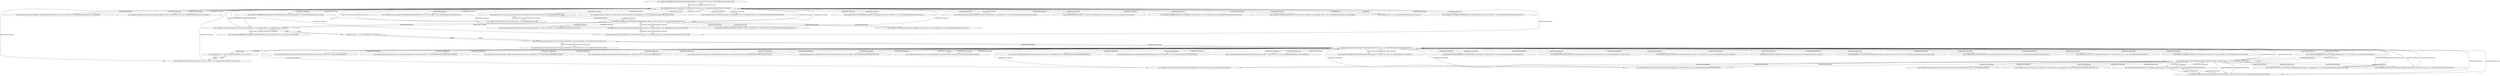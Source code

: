 digraph example {
    N96bc4474d09f18eb71a72075f17e4da6[label="Para_2006[ERC20(0xffffffff00000000000000010000000000000000)](eth=3227844.0415357095, usd=0.00000000000012358620005673865)"];
    N99545ff6775b179f1e6e07a8479f1f14[label="Para_2006[ERC20(0x3795c36e7d12a8c252a20c5a7b455f7c57b60283)](eth=25873622501540.188, usd=0.0000009906372939711639)"];
    N484b97400b003abbb60fb8ad0e6384f2[label="Para_2006[ERC20(0xc4335b1b76fa6d52877b3046eca68f6e708a27dd)](eth=0.05523304422358596, usd=0.000000000000000000002114737256608955)"];
    Nd12a516450c0756bf7bc709b54863e92[label="Para_2006[ERC20(0xdd90e5e87a2081dcf0391920868ebc2ffb81a1af)](eth=20.798876056977363, usd=0.0000000000000000007963377487438867)"];
    N7e09708a4dc14de711029fcd587a2486[label="Para_2006[XC20(18446744073709551619)](eth=9.077897757483017, usd=0.0000000000000000003475703515765737)"];
    Na0dcd20935ca9a7806e5ca2375cf228e[label="Para_2004[ERC20(0x765277eebeca2e31912c9946eae1021199b39c61)](eth=2.8810984291819746, usd=0.0000000000000000010011265134781758)"];
    N3ac84421955d04a81000a82412936fe4[label="Para_2004[ERC20(0xffffffff5ac1f9a51a93f5c527385edf7fe98a52)](eth=477728271690385.9, usd=0.00016600142299308534)"];
    Nd3fbe451766f6f7383c32b18e11d9bed[label="Para_2004[ERC20(0xc9baa8cfdde8e328787e29b4b078abf2dadc2055)](eth=706.4228906501648, usd=0.00000000000000024546842218041594)"];
    Nf6f2d510d15e5f2a9fe5dabd59c94d72[label="Para_2006[ERC20(0x6de33698e9e9b787e09d3bd7771ef63557e148bb)](eth=25.794048433065704, usd=0.000000000000000000987590598833707)"];
    Nfff57d8ed91c1dbff50fbea3ef2289be[label="Para_2006[ERC20(0x733ebcc6df85f8266349defd0980f8ced9b45f35)](eth=25.642620661904054, usd=0.00000000000000000098179280235404)"];
    N1471fce1b124b519ae6bb4419b4f4132[label="Para_2004[ERC20(0x191cf2602ca2e534c5ccae7bcbf4c46a704bb949)](eth=1495438838.9091222, usd=0.0000000005196363497174987)"];
    N049d8e96ac047db66a182a82df7b0636[label="Para_2004[ERC20(0x8f552a71efe5eefc207bf75485b356a0b3f01ec9)](eth=448604049328.4788, usd=0.0000001558813136293738)"];
    N5baad927d892fc1144634edd8a0b9b37[label="Para_2004[Native](eth=1, usd=0.0000000000000000003475703515765737)"];
    Nfdff768b6144992ec65049f870b8f75e[label="Para_2004[ERC20(0xacc15dc74880c9944775448304b263d191c6077f)](eth=1, usd=0.00000000000000000034748084388162464)"];
    Ndd677a272f2a393d1dc4c6901a99fbb8[label="Para_2004[ERC20(0xa649325aa7c5093d12d6f98eb4378deae68ce23f)](eth=2.8677019275595295, usd=0.0000000000000000009964714857893469)"];
    N9662d2d03ef809c01a0bbe46c59b5e70[label="Para_2004[ERC20(0xcbabee0658725b5b21e1512244734a5d5c6b51d6)](eth=0.41182199031181577, usd=0.00000000000000000014310025272255999)"];
    N2291c13af1d8ac0bfe06ecb60ff221d5[label="Para_2004[ERC20(0x595c8481c48894771ce8fade54ac6bf59093f9e8)](eth=949.2135843560561, usd=0.000000000000000330862005238657)"];
    Nbe1899c09b1bc72356ef7565b64f889a[label="Para_2004[ERC20(0xe57ebd2d67b462e9926e04a8e33f01cd0d64346d)](eth=478068067421319.2, usd=0.00016611949550041742)"];
    N49713b7ae97a757af02741790886f371[label="Para_2004[ERC20(0x8ece0d14d619fe26e2c14c4a92c2f9e8634a039e)](eth=0.021093595148526722, usd=0.000000000000000000007329620242707409)"];
    Nb1f3d96c408d3f6804aafdf066fc02b4[label="Para_2004[ERC20(0x4792c1ecb969b036eb51330c63bd27899a13d84e)](eth=33.56811471066801, usd=0.0000000000000000116642768271781)"];
    N01700d2d62496775b0b1f86a44f2ec93[label="Para_2004[ERC20(0xc19281f22a075e0f10351cd5d6ea9f0ac63d4327)](eth=0.5754460080824372, usd=0.00000000000000000019995646449679746)"];
    Nfeb50157e9ee71ffb6c20266e8a3d27d[label="Para_2004[ERC20(0x085416975fe14c2a731a97ec38b9bf8135231f62)](eth=62933712529.58647, usd=0.00000002186825953838428)"];
    N8444cc51595f5de028b2c1a35e20d60b[label="Para_2004[ERC20(0xfa9343c3897324496a05fc75abed6bac29f8a40f)](eth=3436.0924312955526, usd=0.000000000000001193976297681842)"];
    Ne1aabb10a0dc188de59dd3d305282d21[label="Para_2006[ERC20(0xffffffff00000000000000010000000000000004)](eth=4364766054378547, usd=0.00016711614435394064)"];
    N9fa3136dfc52573408b39a07dfdd7cfc[label="Para_2004[ERC20(0xfffffffecb45afd30a637967995394cc88c0c194)](eth=0.1418582908901206, usd=0.000000000000000000049293038630104085)"];
    N3fcb474a6bc7590bc1b353c30433269b[label="Para_2006[ERC20(0xffffffff00000000000000010000000000000001)](eth=14683868.68529412, usd=0.0000000000005622091741719495)"];
    Nab6a45800141660897a4e880e211f972[label="Para_2006[XC20(340282366920938463463374607431768211455)](eth=11704126265.841396, usd=0.0000000004481221742954529)"];
    N58dc41dcdd915d20204e3e014781f6e6[label="Para_2004[ERC20(0x9fda7ceec4c18008096c2fe2b85f05dc300f94d0)](eth=2.9375952034977217, usd=0.000000000000000001020758060294001)"];
    N2d3ad0bca477b806a08e437676437c4b[label="Para_2004[ERC20(0x65b09ef8c5a096c5fd3a80f1f7369e56eb932412)](eth=0.14844282422871913, usd=0.00000000000000000005174187484992892)"];
    Ne86ccba0482a1fad09551961927525f7[label="Para_2006[ERC20(0x81ecac0d6be0550a00ff064a4f9dd2400585fe9c)](eth=31475.122610380007, usd=0.0000000000000012051049399171437)"];
    N50027958a8ec3c179e40f56460ab61a2[label="Para_2006[ERC20(0x6a2d262d56735dba19dd70682b39f6be9a931d98)](eth=25947927486979.5, usd=0.0000009934822488938765)"];
    Nf583b69650535a929a3dbd010217e7d0[label="Para_2006[ERC20(0xe511ed88575c57767bafb72bfd10775413e3f2b0)](eth=0.9931338606330767, usd=0.00000000000000000003802465001528568)"];
    N065f35bfa8a82d689bee100bf96f316d[label="Para_2006[ERC20(0x5271d85ce4241b310c0b34b7c2f1f036686a6d7c)](eth=0.059946087920979, usd=0.000000000000000000002295188094309604)"];
    N0fc6a7d8b591beaed26516608261259c[label="Para_2006[XC20(4294969280)](eth=25933163457803.61, usd=0.0000009929169705719082)"];
    Nba778794e3e8589d1bd715f4a8e69efa[label="Para_2004[ERC20(0x27292cf0016e5df1d8b37306b2a98588acbd6fca)](eth=26480037441080.92, usd=0.000009201305756043814)"];
    N61f961d20ec8ddffd5b66bfa212276fa[label="Para_2006[ERC20(0xaeaaf0e2c81af264101b9129c00f4440ccf0f720)](eth=1, usd=0.00000000000000000003828753758435618)"];
    N86eac937665d126f99f11147605eb880[label="Para_2004[ERC20(0xffffffff52c56a9257bb97f4b2b6f7b2d624ecda)](eth=1587800.1755266008, usd=0.000000000000551730144907375)"];
    N6f99d651f3d4ad5016f44a4e799133e7[label="Para_2004[ERC20(0x0e358838ce72d5e61e0018a2ffac4bec5f4c88d2)](eth=0.13389442068591814, usd=0.000000000000000000046525746290984095)"];
    N5ce1890460cc17f043201d98c6cbf346[label="Para_2004[ERC20(0xefaeee334f0fd1712f9a8cc375f427d9cdd40d73)](eth=2848979861665.632, usd=0.000000989965926533328)"];
    Na2421edd8248ced69f5a8e47ee7f1190[label="Para_2004[ERC20(0x3405a1bd46b85c5c029483fbecf2f3e611026e45)](eth=2.336191890821631, usd=0.0000000000000000008117819296921087)"];
    Nb8f9b2fbed23aa3bdd4288c3c89aef7a[label="Para_2006[ERC20(0x29f6e49c6e3397c3a84f715885f9f233a441165c)](eth=22.410101309380604, usd=0.0000000000000000008580275961521397)"];
    Nd273ca55c0b5993e299d0f0ec2c7f7f7[label="Para_2006[ERC20(0x7f27352d5f83db87a5a3e00f4b07cc2138d8ee52)](eth=6336.592669267731, usd=0.00000000000000024261252998134413)"];
    N73fb98b21551ed57c9aaa78f5ec02fdc[label="Para_2004[ERC20(0x30d2a9f5fdf90ace8c17952cbb4ee48a55d916a7)](eth=324.3404455310544, usd=0.0000000000000001127020917180729)"];
    N69d394faf33aa6124564c1db7b7ad0e1[label="Para_2006[ERC20(0xde2578edec4669ba7f41c5d5d2386300bcea4678)](eth=0.056205566655692416, usd=0.00000000000000000000215197274577986)"];
    Ncdd29a8d8cf68e125eed7a1ba027b0e6[label="Para_2006[ERC20(0x431d5dff03120afa4bdf332c61a6e1766ef37bdb)](eth=0.1897984588722321, usd=0.000000000000000000007266915627523468)"];
    N363b2a453d6d03cbbf406024345fc283[label="Para_2004[ERC20(0xab3f0245b83feb11d15aaffefd7ad465a59817ed)](eth=3475.0138839221345, usd=0.0000000000000012075007568856253)"];
    Nf473492addacdcfc4fc285d1fb9fbc41[label="Para_2006[ERC20(0xad543f18cff85c77e140e3e5e3c3392f6ba9d5ca)](eth=4365008374412430.5, usd=0.00016712542219134542)"];
    N211722a44a00ae37cf36f02e984ebc03[label="Para_2006[ERC20(0x6df98e5fbff3041105cb986b9d44c572a43fcd22)](eth=1.161188113699289, usd=0.00000000000000000004445903354576919)"];
    N8ed86d209d1d595206930c74ec3d1370[label="Para_2004[XC20(42259045809535163221576417993425387648)](eth=1287328284.5636845, usd=0.0000000004473219186728733)"];
    Ne60fc1c64c74c7a780528791a6fda2df[label="Relay[Native](eth=1, usd=0.0000000004481221742954529)"];
    N61a34769df2e8384dc065820267b7eeb[label="Para_2006[ERC20(0x9448610696659de8f72e1831d392214ae1ca4838)](eth=0.013509604631885122, usd=0.000000000000000000000517249495093094)"];
    N11d6bf1d764e3b7af17d35f8f24fa3ac[label="Para_2004[ERC20(0x931715fee2d06333043d11f658c8ce934ac61d0c)](eth=2877856485063.2954, usd=0.000001)"];
    Nd1121cc682221c4ad917669f2e489ff5[label="Para_2006[Native](eth=1, usd=0.00000000000000000003828753758435618)"];
    N8f22b24e6545da91dda5e808fd5c93f5[label="Para_2004[ERC20(0x511ab53f793683763e5a8829738301368a2411e3)](eth=0.009410767200177195, usd=0.0000000000000000000032700613282910856)"];
    Nfa25159c757b011f780c573eb651e1f7[label="Para_2004[ERC20(0xcd3b51d98478d53f4515a306be565c6eebef1d58)](eth=0.0026737135230551165, usd=0.0000000000000000000009319611858187435)"];
    N8ef34fbb63f23a6aa429877a9d99d33e[label="Para_2004[XC20(311091173110107856861649819128533077277)](eth=2867502721710.1367, usd=0.0000009995091896793178)"];
    N71fe2b7ddba8b325450f8e010ae0d033[label="Para_2006[ERC20(0x4bf769b05e832fcdc9053fffbc78ca889acb5e1e)](eth=25.795277454387723, usd=0.0000000000000000009876376550337656)"];
    Na08089b2179830c5146bf4fa4250eedb[label="Para_2006[ERC20(0x75364d4f779d0bd0facd9a218c67f87dd9aff3b4)](eth=8.945851581804153, usd=0.00000000000000000034251462866239874)"];
    N82b882555dd48b5c614040fdd35d5049[label="Para_2004[ERC20(0x818ec0a7fe18ff94269904fced6ae3dae6d6dc0b)](eth=2864667615607.6025, usd=0.0000009954171205116912)"];
    N1f7e12ee585d5b0e6c8f586118908d45[label="Para_2004[ERC20(0xffffffff4c1cbcd97597339702436d4f18a375ab)](eth=7121044.981794896, usd=0.000000000002474426719593099)"];
    N01700d2d62496775b0b1f86a44f2ec93 -> Nfdff768b6144992ec65049f870b8f75e[label="Swap[CPMM_Stellaswap]"];
    N82b882555dd48b5c614040fdd35d5049 -> N5ce1890460cc17f043201d98c6cbf346[label="Swap[CPMM_Stellaswap]"];
    N5ce1890460cc17f043201d98c6cbf346 -> N82b882555dd48b5c614040fdd35d5049[label="Swap[CPMM_Stellaswap]"];
    Nf6f2d510d15e5f2a9fe5dabd59c94d72 -> N50027958a8ec3c179e40f56460ab61a2[label="Swap[CPMM_Arthswap]"];
    Nf583b69650535a929a3dbd010217e7d0 -> N61f961d20ec8ddffd5b66bfa212276fa[label="Swap[CPMM_Arthswap]"];
    N0fc6a7d8b591beaed26516608261259c -> N99545ff6775b179f1e6e07a8479f1f14[label="Swap[CPMM_Arthswap]"];
    N61f961d20ec8ddffd5b66bfa212276fa -> N96bc4474d09f18eb71a72075f17e4da6[label="Swap[CPMM_Arthswap]"];
    N69d394faf33aa6124564c1db7b7ad0e1 -> Nfff57d8ed91c1dbff50fbea3ef2289be[label="Swap[CPMM_Arthswap]"];
    Ndd677a272f2a393d1dc4c6901a99fbb8 -> N82b882555dd48b5c614040fdd35d5049[label="Swap[CPMM_Beamswap]"];
    N211722a44a00ae37cf36f02e984ebc03 -> N61f961d20ec8ddffd5b66bfa212276fa[label="Swap[CPMM_Arthswap]"];
    N61f961d20ec8ddffd5b66bfa212276fa -> Nd1121cc682221c4ad917669f2e489ff5[label="Swap[Unwrap]"];
    N61f961d20ec8ddffd5b66bfa212276fa -> Nf473492addacdcfc4fc285d1fb9fbc41[label="Swap[CPMM_Arthswap]"];
    N5baad927d892fc1144634edd8a0b9b37 -> Nfdff768b6144992ec65049f870b8f75e[label="Swap[Wrap]"];
    N3fcb474a6bc7590bc1b353c30433269b -> N61f961d20ec8ddffd5b66bfa212276fa[label="Swap[CPMM_Arthswap]"];
    N61f961d20ec8ddffd5b66bfa212276fa -> N3fcb474a6bc7590bc1b353c30433269b[label="Swap[CPMM_Arthswap]"];
    N99545ff6775b179f1e6e07a8479f1f14 -> N0fc6a7d8b591beaed26516608261259c[label="Swap[CPMM_Arthswap]"];
    Nbe1899c09b1bc72356ef7565b64f889a -> Nfdff768b6144992ec65049f870b8f75e[label="Swap[CPMM_Stellaswap]"];
    Nfdff768b6144992ec65049f870b8f75e -> N73fb98b21551ed57c9aaa78f5ec02fdc[label="Swap[CPMM_Stellaswap]"];
    N1f7e12ee585d5b0e6c8f586118908d45 -> Nfdff768b6144992ec65049f870b8f75e[label="Swap[CPMM_Stellaswap]"];
    N69d394faf33aa6124564c1db7b7ad0e1 -> N61f961d20ec8ddffd5b66bfa212276fa[label="Swap[CPMM_Arthswap]"];
    N82b882555dd48b5c614040fdd35d5049 -> Ndd677a272f2a393d1dc4c6901a99fbb8[label="Swap[CPMM_Beamswap]"];
    N9662d2d03ef809c01a0bbe46c59b5e70 -> Nfdff768b6144992ec65049f870b8f75e[label="Swap[CPMM_Stellaswap]"];
    Nfdff768b6144992ec65049f870b8f75e -> N49713b7ae97a757af02741790886f371[label="Swap[CPMM_Stellaswap]"];
    Nfdff768b6144992ec65049f870b8f75e -> N58dc41dcdd915d20204e3e014781f6e6[label="Swap[CPMM_Stellaswap]"];
    N50027958a8ec3c179e40f56460ab61a2 -> N99545ff6775b179f1e6e07a8479f1f14[label="Swap[CPMM_Arthswap]"];
    N01700d2d62496775b0b1f86a44f2ec93 -> N82b882555dd48b5c614040fdd35d5049[label="Swap[CPMM_Stellaswap]"];
    Nf473492addacdcfc4fc285d1fb9fbc41 -> N61f961d20ec8ddffd5b66bfa212276fa[label="Swap[CPMM_Arthswap]"];
    Nfdff768b6144992ec65049f870b8f75e -> Nfa25159c757b011f780c573eb651e1f7[label="Swap[CPMM_Beamswap]"];
    Ndd677a272f2a393d1dc4c6901a99fbb8 -> Nfdff768b6144992ec65049f870b8f75e[label="Swap[CPMM_Stellaswap]"];
    Nfdff768b6144992ec65049f870b8f75e -> N82b882555dd48b5c614040fdd35d5049[label="Swap[CPMM_Stellaswap]"];
    Nfdff768b6144992ec65049f870b8f75e -> N6f99d651f3d4ad5016f44a4e799133e7[label="Swap[CPMM_Stellaswap]"];
    N99545ff6775b179f1e6e07a8479f1f14 -> N50027958a8ec3c179e40f56460ab61a2[label="Swap[CPMM_Arthswap]"];
    Nfeb50157e9ee71ffb6c20266e8a3d27d -> Nfdff768b6144992ec65049f870b8f75e[label="Swap[CPMM_Stellaswap]"];
    Nd273ca55c0b5993e299d0f0ec2c7f7f7 -> N61f961d20ec8ddffd5b66bfa212276fa[label="Swap[CPMM_Arthswap]"];
    N8444cc51595f5de028b2c1a35e20d60b -> N82b882555dd48b5c614040fdd35d5049[label="Swap[CPMM_Stellaswap]"];
    N86eac937665d126f99f11147605eb880 -> Nfdff768b6144992ec65049f870b8f75e[label="Swap[CPMM_Stellaswap]"];
    Nfdff768b6144992ec65049f870b8f75e -> Nbe1899c09b1bc72356ef7565b64f889a[label="Swap[CPMM_Stellaswap]"];
    N61f961d20ec8ddffd5b66bfa212276fa -> N61a34769df2e8384dc065820267b7eeb[label="Swap[CPMM_Arthswap]"];
    N6f99d651f3d4ad5016f44a4e799133e7 -> Nfdff768b6144992ec65049f870b8f75e[label="Swap[CPMM_Stellaswap]"];
    Nfdff768b6144992ec65049f870b8f75e -> Ndd677a272f2a393d1dc4c6901a99fbb8[label="Swap[CPMM_Stellaswap]"];
    Nfa25159c757b011f780c573eb651e1f7 -> Nfdff768b6144992ec65049f870b8f75e[label="Swap[CPMM_Beamswap]"];
    N8ed86d209d1d595206930c74ec3d1370 -> Nfdff768b6144992ec65049f870b8f75e[label="Swap[CPMM_Stellaswap]"];
    Nfdff768b6144992ec65049f870b8f75e -> N363b2a453d6d03cbbf406024345fc283[label="Swap[CPMM_Stellaswap]"];
    Na2421edd8248ced69f5a8e47ee7f1190 -> Nfdff768b6144992ec65049f870b8f75e[label="Swap[CPMM_Stellaswap]"];
    Nfdff768b6144992ec65049f870b8f75e -> N86eac937665d126f99f11147605eb880[label="Swap[CPMM_Stellaswap]"];
    N8ed86d209d1d595206930c74ec3d1370 -> N1471fce1b124b519ae6bb4419b4f4132[label="Swap[CPMM_Stellaswap]"];
    Ncdd29a8d8cf68e125eed7a1ba027b0e6 -> N61f961d20ec8ddffd5b66bfa212276fa[label="Swap[CPMM_Arthswap]"];
    N61f961d20ec8ddffd5b66bfa212276fa -> Ne86ccba0482a1fad09551961927525f7[label="Swap[CPMM_Arthswap]"];
    N99545ff6775b179f1e6e07a8479f1f14 -> N61f961d20ec8ddffd5b66bfa212276fa[label="Swap[CPMM_Arthswap]"];
    Nb1f3d96c408d3f6804aafdf066fc02b4 -> Nfdff768b6144992ec65049f870b8f75e[label="Swap[CPMM_Stellaswap]"];
    N73fb98b21551ed57c9aaa78f5ec02fdc -> Nfdff768b6144992ec65049f870b8f75e[label="Swap[CPMM_Stellaswap]"];
    N61f961d20ec8ddffd5b66bfa212276fa -> Nfff57d8ed91c1dbff50fbea3ef2289be[label="Swap[CPMM_Arthswap]"];
    N82b882555dd48b5c614040fdd35d5049 -> N6f99d651f3d4ad5016f44a4e799133e7[label="Swap[CPMM_Stellaswap]"];
    Nfdff768b6144992ec65049f870b8f75e -> N5baad927d892fc1144634edd8a0b9b37[label="Swap[Unwrap]"];
    N61f961d20ec8ddffd5b66bfa212276fa -> Nf583b69650535a929a3dbd010217e7d0[label="Swap[CPMM_Arthswap]"];
    N61f961d20ec8ddffd5b66bfa212276fa -> Ncdd29a8d8cf68e125eed7a1ba027b0e6[label="Swap[CPMM_Arthswap]"];
    Nfdff768b6144992ec65049f870b8f75e -> Nb1f3d96c408d3f6804aafdf066fc02b4[label="Swap[CPMM_Stellaswap]"];
    Nab6a45800141660897a4e880e211f972 -> N61f961d20ec8ddffd5b66bfa212276fa[label="Swap[CPMM_Arthswap]"];
    N1471fce1b124b519ae6bb4419b4f4132 -> N8ed86d209d1d595206930c74ec3d1370[label="Swap[CPMM_Stellaswap]"];
    N82b882555dd48b5c614040fdd35d5049 -> N8444cc51595f5de028b2c1a35e20d60b[label="Swap[CPMM_Stellaswap]"];
    N61a34769df2e8384dc065820267b7eeb -> N61f961d20ec8ddffd5b66bfa212276fa[label="Swap[CPMM_Arthswap]"];
    Ne60fc1c64c74c7a780528791a6fda2df -> Nab6a45800141660897a4e880e211f972[label="Bridge"];
    N61f961d20ec8ddffd5b66bfa212276fa -> N69d394faf33aa6124564c1db7b7ad0e1[label="Swap[CPMM_Arthswap]"];
    Nfff57d8ed91c1dbff50fbea3ef2289be -> N69d394faf33aa6124564c1db7b7ad0e1[label="Swap[CPMM_Arthswap]"];
    N61f961d20ec8ddffd5b66bfa212276fa -> Nd12a516450c0756bf7bc709b54863e92[label="Swap[CPMM_Arthswap]"];
    N3ac84421955d04a81000a82412936fe4 -> N82b882555dd48b5c614040fdd35d5049[label="Swap[CPMM_Beamswap]"];
    Nfdff768b6144992ec65049f870b8f75e -> N049d8e96ac047db66a182a82df7b0636[label="Swap[CPMM_Stellaswap]"];
    N8444cc51595f5de028b2c1a35e20d60b -> Nfdff768b6144992ec65049f870b8f75e[label="Swap[CPMM_Stellaswap]"];
    Nfdff768b6144992ec65049f870b8f75e -> N3ac84421955d04a81000a82412936fe4[label="Swap[CPMM_Stellaswap]"];
    Nfff57d8ed91c1dbff50fbea3ef2289be -> N61f961d20ec8ddffd5b66bfa212276fa[label="Swap[CPMM_Arthswap]"];
    Nfdff768b6144992ec65049f870b8f75e -> N9fa3136dfc52573408b39a07dfdd7cfc[label="Swap[CPMM_Stellaswap]"];
    N7e09708a4dc14de711029fcd587a2486 -> N5baad927d892fc1144634edd8a0b9b37[label="Bridge"];
    N58dc41dcdd915d20204e3e014781f6e6 -> Nfdff768b6144992ec65049f870b8f75e[label="Swap[CPMM_Stellaswap]"];
    N11d6bf1d764e3b7af17d35f8f24fa3ac -> Nfdff768b6144992ec65049f870b8f75e[label="Swap[CPMM_Stellaswap]"];
    N50027958a8ec3c179e40f56460ab61a2 -> Nab6a45800141660897a4e880e211f972[label="Swap[CPMM_Arthswap]"];
    N8f22b24e6545da91dda5e808fd5c93f5 -> Nfdff768b6144992ec65049f870b8f75e[label="Swap[CPMM_Stellaswap]"];
    N50027958a8ec3c179e40f56460ab61a2 -> Nf6f2d510d15e5f2a9fe5dabd59c94d72[label="Swap[CPMM_Arthswap]"];
    Nfdff768b6144992ec65049f870b8f75e -> N2d3ad0bca477b806a08e437676437c4b[label="Swap[CPMM_Beamswap]"];
    Nd3fbe451766f6f7383c32b18e11d9bed -> N82b882555dd48b5c614040fdd35d5049[label="Swap[CPMM_Stellaswap]"];
    N065f35bfa8a82d689bee100bf96f316d -> N61f961d20ec8ddffd5b66bfa212276fa[label="Swap[CPMM_Arthswap]"];
    N82b882555dd48b5c614040fdd35d5049 -> N01700d2d62496775b0b1f86a44f2ec93[label="Swap[CPMM_Stellaswap]"];
    Ne60fc1c64c74c7a780528791a6fda2df -> N8ed86d209d1d595206930c74ec3d1370[label="Bridge"];
    Nfdff768b6144992ec65049f870b8f75e -> N9662d2d03ef809c01a0bbe46c59b5e70[label="Swap[CPMM_Stellaswap]"];
    N50027958a8ec3c179e40f56460ab61a2 -> N61f961d20ec8ddffd5b66bfa212276fa[label="Swap[CPMM_Arthswap]"];
    N363b2a453d6d03cbbf406024345fc283 -> Nfdff768b6144992ec65049f870b8f75e[label="Swap[CPMM_Stellaswap]"];
    Na0dcd20935ca9a7806e5ca2375cf228e -> N82b882555dd48b5c614040fdd35d5049[label="Swap[CPMM_Stellaswap]"];
    N82b882555dd48b5c614040fdd35d5049 -> N3ac84421955d04a81000a82412936fe4[label="Swap[CPMM_Beamswap]"];
    Nfff57d8ed91c1dbff50fbea3ef2289be -> N50027958a8ec3c179e40f56460ab61a2[label="Swap[CPMM_Arthswap]"];
    Nfdff768b6144992ec65049f870b8f75e -> N8ed86d209d1d595206930c74ec3d1370[label="Swap[CPMM_Stellaswap]"];
    Nfdff768b6144992ec65049f870b8f75e -> N8ef34fbb63f23a6aa429877a9d99d33e[label="Swap[CPMM_Beamswap]"];
    Nfdff768b6144992ec65049f870b8f75e -> N11d6bf1d764e3b7af17d35f8f24fa3ac[label="Swap[CPMM_Stellaswap]"];
    Nfdff768b6144992ec65049f870b8f75e -> Nba778794e3e8589d1bd715f4a8e69efa[label="Swap[CPMM_Stellaswap]"];
    Nfdff768b6144992ec65049f870b8f75e -> N8444cc51595f5de028b2c1a35e20d60b[label="Swap[CPMM_Stellaswap]"];
    N61f961d20ec8ddffd5b66bfa212276fa -> N484b97400b003abbb60fb8ad0e6384f2[label="Swap[CPMM_Arthswap]"];
    N61f961d20ec8ddffd5b66bfa212276fa -> Nd273ca55c0b5993e299d0f0ec2c7f7f7[label="Swap[CPMM_Arthswap]"];
    Nd12a516450c0756bf7bc709b54863e92 -> N61f961d20ec8ddffd5b66bfa212276fa[label="Swap[CPMM_Arthswap]"];
    Nba778794e3e8589d1bd715f4a8e69efa -> N82b882555dd48b5c614040fdd35d5049[label="Swap[CPMM_Stellaswap]"];
    Ne1aabb10a0dc188de59dd3d305282d21 -> Nab6a45800141660897a4e880e211f972[label="Swap[CPMM_Arthswap]"];
    N50027958a8ec3c179e40f56460ab61a2 -> N71fe2b7ddba8b325450f8e010ae0d033[label="Swap[CPMM_Arthswap]"];
    Ne86ccba0482a1fad09551961927525f7 -> N61f961d20ec8ddffd5b66bfa212276fa[label="Swap[CPMM_Arthswap]"];
    Nb8f9b2fbed23aa3bdd4288c3c89aef7a -> N50027958a8ec3c179e40f56460ab61a2[label="Swap[CPMM_Arthswap]"];
    Nd1121cc682221c4ad917669f2e489ff5 -> N61f961d20ec8ddffd5b66bfa212276fa[label="Swap[Wrap]"];
    N7e09708a4dc14de711029fcd587a2486 -> N61f961d20ec8ddffd5b66bfa212276fa[label="Swap[CPMM_Arthswap]"];
    N71fe2b7ddba8b325450f8e010ae0d033 -> N50027958a8ec3c179e40f56460ab61a2[label="Swap[CPMM_Arthswap]"];
    N61f961d20ec8ddffd5b66bfa212276fa -> N211722a44a00ae37cf36f02e984ebc03[label="Swap[CPMM_Arthswap]"];
    N61f961d20ec8ddffd5b66bfa212276fa -> N7e09708a4dc14de711029fcd587a2486[label="Swap[CPMM_Arthswap]"];
    N8ef34fbb63f23a6aa429877a9d99d33e -> Nfdff768b6144992ec65049f870b8f75e[label="Swap[CPMM_Beamswap]"];
    N50027958a8ec3c179e40f56460ab61a2 -> Nb8f9b2fbed23aa3bdd4288c3c89aef7a[label="Swap[CPMM_Arthswap]"];
    N61f961d20ec8ddffd5b66bfa212276fa -> N50027958a8ec3c179e40f56460ab61a2[label="Swap[CPMM_Arthswap]"];
    N82b882555dd48b5c614040fdd35d5049 -> Nd3fbe451766f6f7383c32b18e11d9bed[label="Swap[CPMM_Stellaswap]"];
    N0fc6a7d8b591beaed26516608261259c -> N61f961d20ec8ddffd5b66bfa212276fa[label="Swap[CPMM_Arthswap]"];
    N96bc4474d09f18eb71a72075f17e4da6 -> N61f961d20ec8ddffd5b66bfa212276fa[label="Swap[CPMM_Arthswap]"];
    N61f961d20ec8ddffd5b66bfa212276fa -> N065f35bfa8a82d689bee100bf96f316d[label="Swap[CPMM_Arthswap]"];
    Nd3fbe451766f6f7383c32b18e11d9bed -> Ndd677a272f2a393d1dc4c6901a99fbb8[label="Swap[CPMM_Beamswap]"];
    N5baad927d892fc1144634edd8a0b9b37 -> N7e09708a4dc14de711029fcd587a2486[label="Bridge"];
    Nfdff768b6144992ec65049f870b8f75e -> N8f22b24e6545da91dda5e808fd5c93f5[label="Swap[CPMM_Stellaswap]"];
    Nab6a45800141660897a4e880e211f972 -> Ne60fc1c64c74c7a780528791a6fda2df[label="Bridge"];
    N82b882555dd48b5c614040fdd35d5049 -> Nba778794e3e8589d1bd715f4a8e69efa[label="Swap[CPMM_Stellaswap]"];
    N484b97400b003abbb60fb8ad0e6384f2 -> N61f961d20ec8ddffd5b66bfa212276fa[label="Swap[CPMM_Arthswap]"];
    N50027958a8ec3c179e40f56460ab61a2 -> Nfff57d8ed91c1dbff50fbea3ef2289be[label="Swap[CPMM_Arthswap]"];
    N82b882555dd48b5c614040fdd35d5049 -> Nfdff768b6144992ec65049f870b8f75e[label="Swap[CPMM_Stellaswap]"];
    N2291c13af1d8ac0bfe06ecb60ff221d5 -> Nfdff768b6144992ec65049f870b8f75e[label="Swap[CPMM_Beamswap]"];
    N61f961d20ec8ddffd5b66bfa212276fa -> Nab6a45800141660897a4e880e211f972[label="Swap[CPMM_Arthswap]"];
    N61f961d20ec8ddffd5b66bfa212276fa -> N0fc6a7d8b591beaed26516608261259c[label="Swap[CPMM_Arthswap]"];
    N61f961d20ec8ddffd5b66bfa212276fa -> Na08089b2179830c5146bf4fa4250eedb[label="Swap[CPMM_Arthswap]"];
    N049d8e96ac047db66a182a82df7b0636 -> Nfdff768b6144992ec65049f870b8f75e[label="Swap[CPMM_Stellaswap]"];
    N3ac84421955d04a81000a82412936fe4 -> Nfdff768b6144992ec65049f870b8f75e[label="Swap[CPMM_Stellaswap]"];
    Nfdff768b6144992ec65049f870b8f75e -> Nfeb50157e9ee71ffb6c20266e8a3d27d[label="Swap[CPMM_Stellaswap]"];
    N61f961d20ec8ddffd5b66bfa212276fa -> N99545ff6775b179f1e6e07a8479f1f14[label="Swap[CPMM_Arthswap]"];
    Nfdff768b6144992ec65049f870b8f75e -> Na2421edd8248ced69f5a8e47ee7f1190[label="Swap[CPMM_Stellaswap]"];
    N82b882555dd48b5c614040fdd35d5049 -> Na0dcd20935ca9a7806e5ca2375cf228e[label="Swap[CPMM_Stellaswap]"];
    Nfdff768b6144992ec65049f870b8f75e -> N01700d2d62496775b0b1f86a44f2ec93[label="Swap[CPMM_Stellaswap]"];
    Ndd677a272f2a393d1dc4c6901a99fbb8 -> Nd3fbe451766f6f7383c32b18e11d9bed[label="Swap[CPMM_Beamswap]"];
    N6f99d651f3d4ad5016f44a4e799133e7 -> N82b882555dd48b5c614040fdd35d5049[label="Swap[CPMM_Stellaswap]"];
    N2d3ad0bca477b806a08e437676437c4b -> Nfdff768b6144992ec65049f870b8f75e[label="Swap[CPMM_Beamswap]"];
    Nab6a45800141660897a4e880e211f972 -> N50027958a8ec3c179e40f56460ab61a2[label="Swap[CPMM_Arthswap]"];
    Nfdff768b6144992ec65049f870b8f75e -> N2291c13af1d8ac0bfe06ecb60ff221d5[label="Swap[CPMM_Beamswap]"];
    N49713b7ae97a757af02741790886f371 -> Nfdff768b6144992ec65049f870b8f75e[label="Swap[CPMM_Stellaswap]"];
    Nab6a45800141660897a4e880e211f972 -> Ne1aabb10a0dc188de59dd3d305282d21[label="Swap[CPMM_Arthswap]"];
    Nfdff768b6144992ec65049f870b8f75e -> N1f7e12ee585d5b0e6c8f586118908d45[label="Swap[CPMM_Stellaswap]"];
    N8ed86d209d1d595206930c74ec3d1370 -> Ne60fc1c64c74c7a780528791a6fda2df[label="Bridge"];
    N9fa3136dfc52573408b39a07dfdd7cfc -> Nfdff768b6144992ec65049f870b8f75e[label="Swap[CPMM_Stellaswap]"];
    Nba778794e3e8589d1bd715f4a8e69efa -> Nfdff768b6144992ec65049f870b8f75e[label="Swap[CPMM_Stellaswap]"];
    Na08089b2179830c5146bf4fa4250eedb -> N61f961d20ec8ddffd5b66bfa212276fa[label="Swap[CPMM_Arthswap]"];
}
